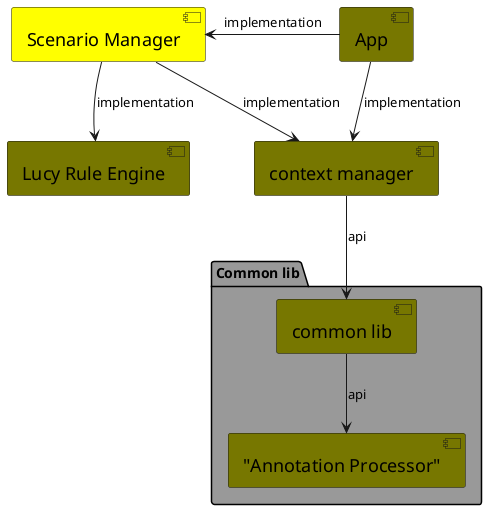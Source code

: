 @startuml
'https://plantuml.com/component-diagram

skinparam component{
  FontSize 18
  BackgroundColor #777700

}
skinparam package{
backgroundColor #999999

}

[Scenario Manager] as sm #Yellow
[context manager] as cm
[App] as app
[Lucy Rule Engine] as re
package "Common lib"{

    ["Annotation Processor"] as ap
    [common lib] as cl
    cl -->ap : api
}






app -left->sm :implementation
app -->cm :implementation
sm -->cm : implementation
sm -->re : implementation
cm--> cl :api








@enduml